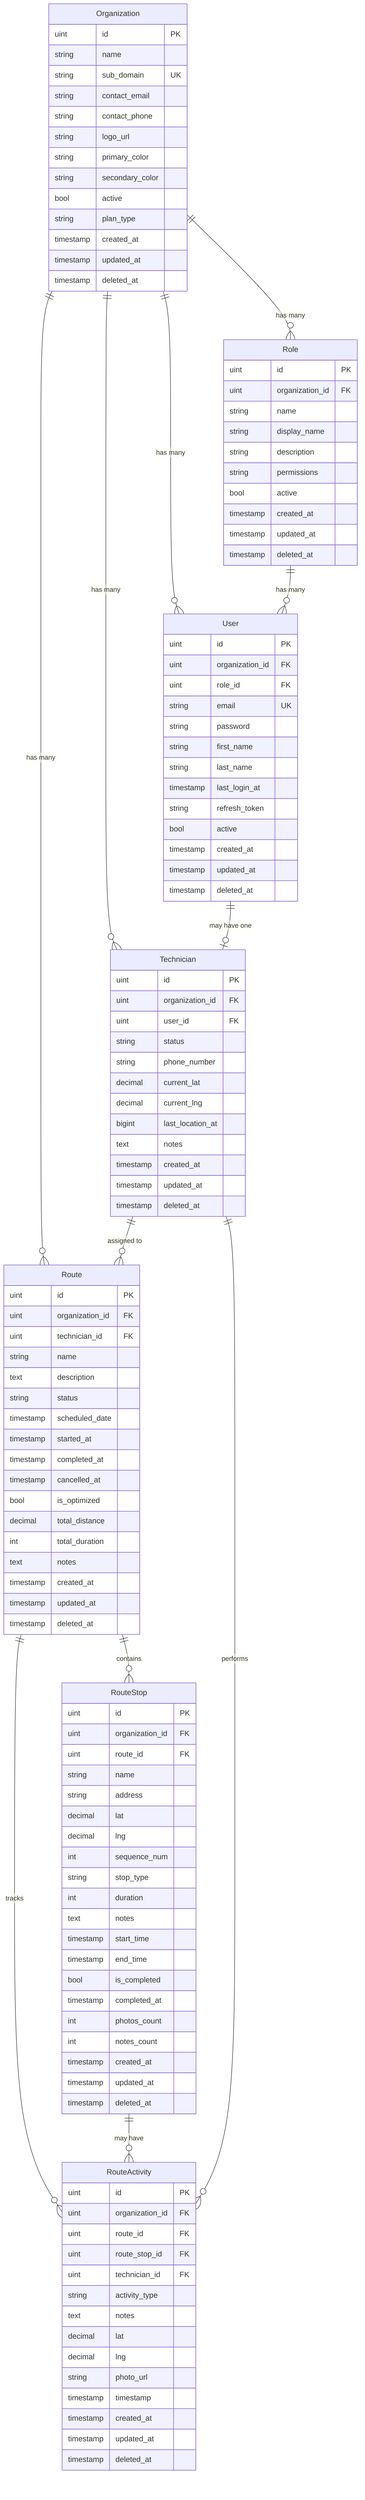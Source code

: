 erDiagram
    Organization {
        uint id PK
        string name
        string sub_domain UK
        string contact_email
        string contact_phone
        string logo_url
        string primary_color
        string secondary_color
        bool active
        string plan_type
        timestamp created_at
        timestamp updated_at
        timestamp deleted_at
    }
    
    Role {
        uint id PK
        uint organization_id FK
        string name
        string display_name
        string description
        string permissions
        bool active
        timestamp created_at
        timestamp updated_at
        timestamp deleted_at
    }
    
    User {
        uint id PK
        uint organization_id FK
        uint role_id FK
        string email UK
        string password
        string first_name
        string last_name
        timestamp last_login_at
        string refresh_token
        bool active
        timestamp created_at
        timestamp updated_at
        timestamp deleted_at
    }
    
    Technician {
        uint id PK
        uint organization_id FK
        uint user_id FK
        string status
        string phone_number
        decimal current_lat
        decimal current_lng
        bigint last_location_at
        text notes
        timestamp created_at
        timestamp updated_at
        timestamp deleted_at
    }
    
    Route {
        uint id PK
        uint organization_id FK
        uint technician_id FK
        string name
        text description
        string status
        timestamp scheduled_date
        timestamp started_at
        timestamp completed_at
        timestamp cancelled_at
        bool is_optimized
        decimal total_distance
        int total_duration
        text notes
        timestamp created_at
        timestamp updated_at
        timestamp deleted_at
    }
    
    RouteStop {
        uint id PK
        uint organization_id FK
        uint route_id FK
        string name
        string address
        decimal lat
        decimal lng
        int sequence_num
        string stop_type
        int duration
        text notes
        timestamp start_time
        timestamp end_time
        bool is_completed
        timestamp completed_at
        int photos_count
        int notes_count
        timestamp created_at
        timestamp updated_at
        timestamp deleted_at
    }
    
    RouteActivity {
        uint id PK
        uint organization_id FK
        uint route_id FK
        uint route_stop_id FK
        uint technician_id FK
        string activity_type
        text notes
        decimal lat
        decimal lng
        string photo_url
        timestamp timestamp
        timestamp created_at
        timestamp updated_at
        timestamp deleted_at
    }
    
    Organization ||--o{ Role : "has many"
    Organization ||--o{ User : "has many"
    Organization ||--o{ Technician : "has many"
    Organization ||--o{ Route : "has many"
    
    Role ||--o{ User : "has many"
    User ||--o| Technician : "may have one"
    
    Technician ||--o{ Route : "assigned to"
    Route ||--o{ RouteStop : "contains"
    Route ||--o{ RouteActivity : "tracks"
    RouteStop ||--o{ RouteActivity : "may have"
    Technician ||--o{ RouteActivity : "performs"